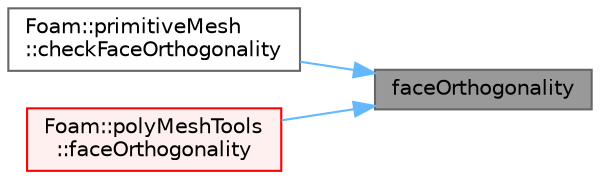 digraph "faceOrthogonality"
{
 // LATEX_PDF_SIZE
  bgcolor="transparent";
  edge [fontname=Helvetica,fontsize=10,labelfontname=Helvetica,labelfontsize=10];
  node [fontname=Helvetica,fontsize=10,shape=box,height=0.2,width=0.4];
  rankdir="RL";
  Node1 [id="Node000001",label="faceOrthogonality",height=0.2,width=0.4,color="gray40", fillcolor="grey60", style="filled", fontcolor="black",tooltip=" "];
  Node1 -> Node2 [id="edge1_Node000001_Node000002",dir="back",color="steelblue1",style="solid",tooltip=" "];
  Node2 [id="Node000002",label="Foam::primitiveMesh\l::checkFaceOrthogonality",height=0.2,width=0.4,color="grey40", fillcolor="white", style="filled",URL="$classFoam_1_1primitiveMesh.html#a0178c6dd85f4f59b812cb200aec5c065",tooltip=" "];
  Node1 -> Node3 [id="edge2_Node000001_Node000003",dir="back",color="steelblue1",style="solid",tooltip=" "];
  Node3 [id="Node000003",label="Foam::polyMeshTools\l::faceOrthogonality",height=0.2,width=0.4,color="red", fillcolor="#FFF0F0", style="filled",URL="$classFoam_1_1polyMeshTools.html#a1880e9d41ec6aba8b237d6ef3524d8b3",tooltip=" "];
}
